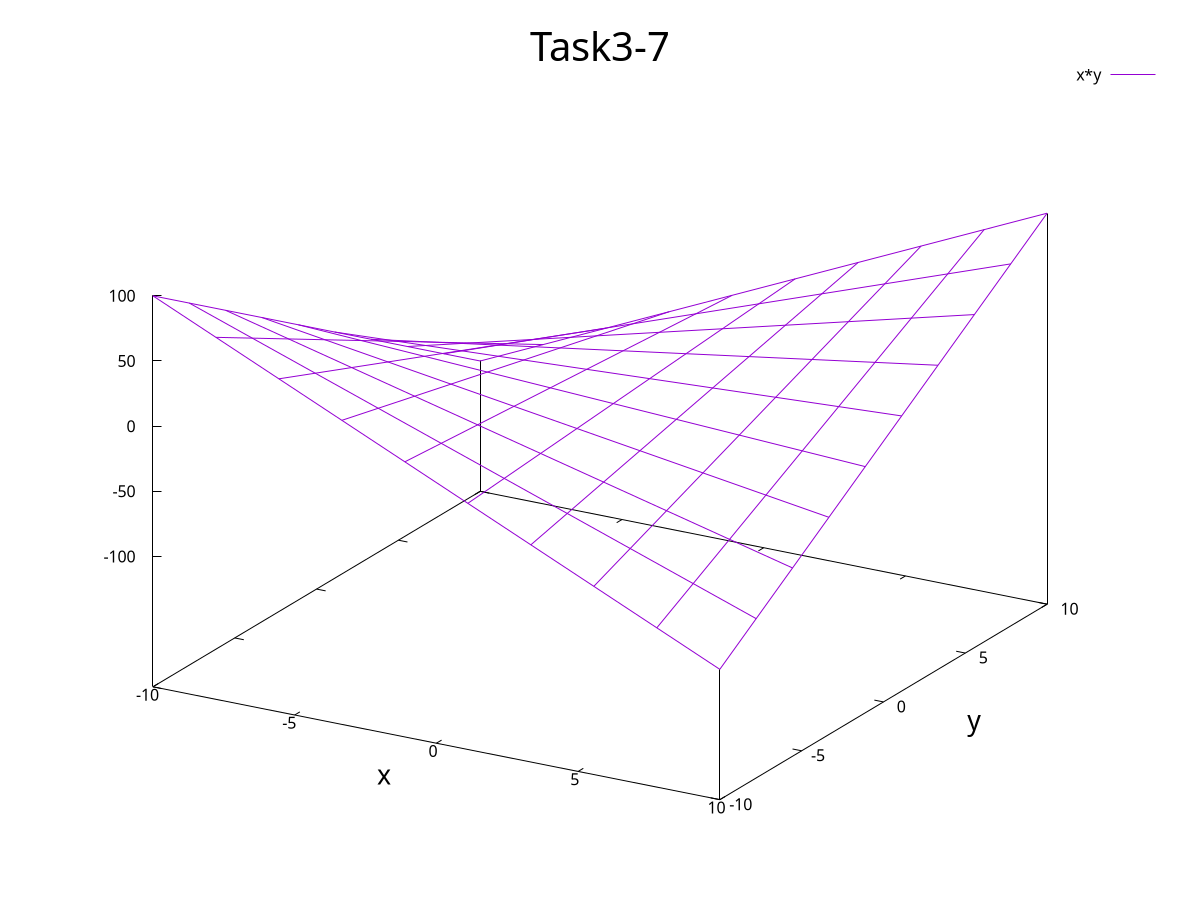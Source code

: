 #2018/04.ex_task3_7.gp
set term png enhanced size 640,480
set output "task3_7.png"
set title "Task3-7" font "Helventica,30"

set xlabel "x" font "Helventica,20"
set ylabel "y" font "Helventica,20"

splot x*y
set term aqua
